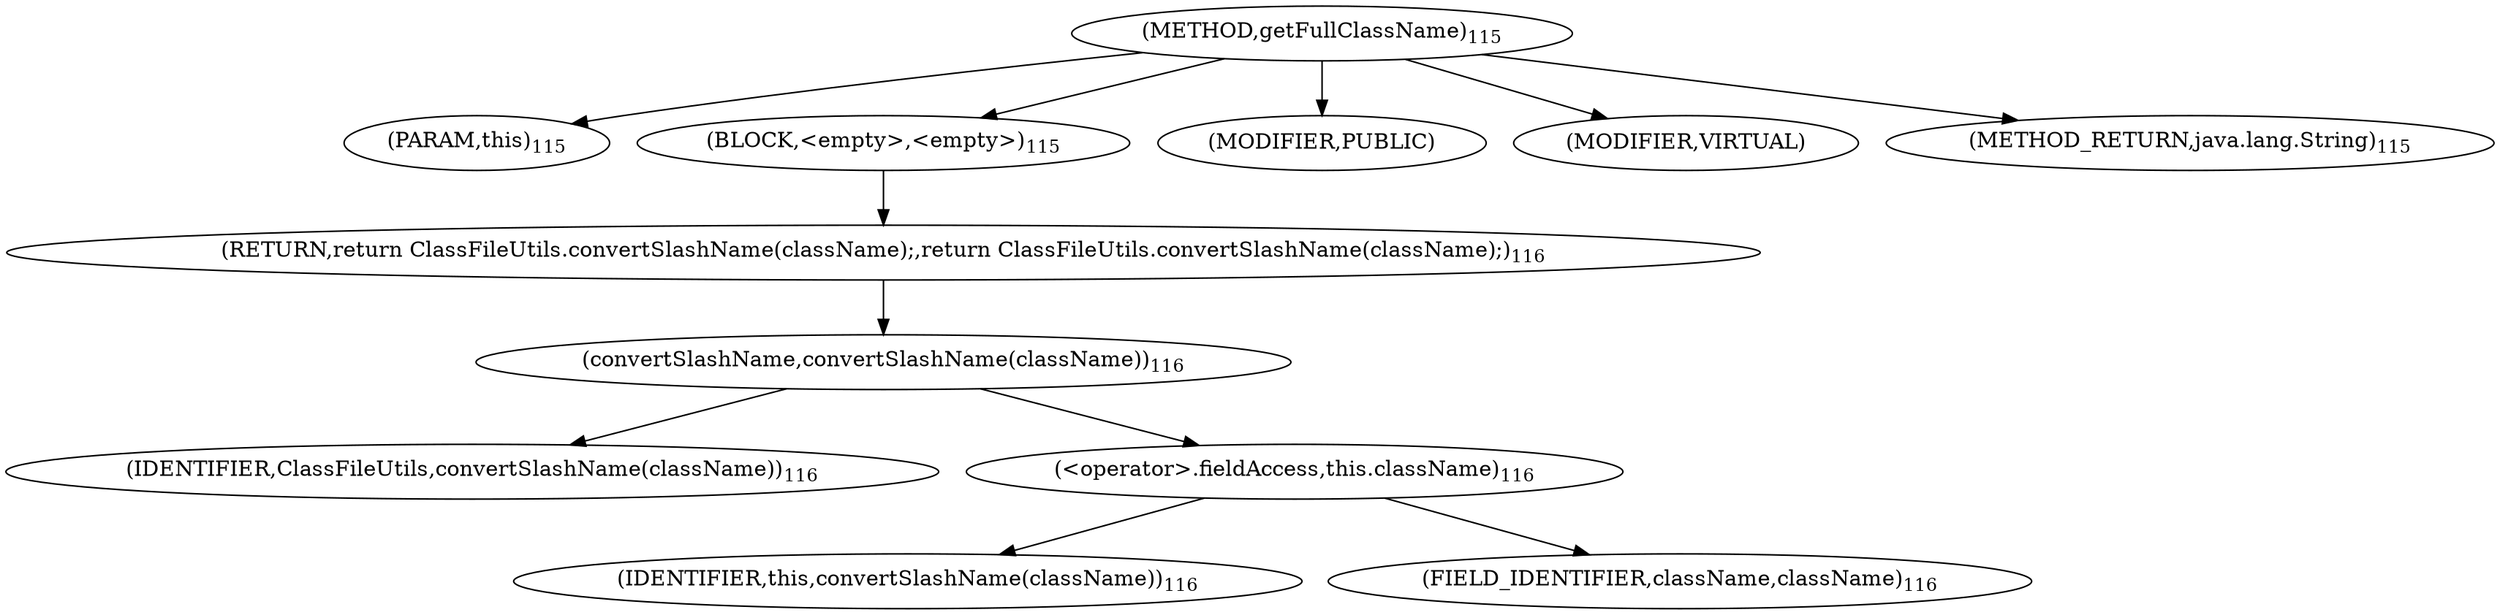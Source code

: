 digraph "getFullClassName" {  
"179" [label = <(METHOD,getFullClassName)<SUB>115</SUB>> ]
"180" [label = <(PARAM,this)<SUB>115</SUB>> ]
"181" [label = <(BLOCK,&lt;empty&gt;,&lt;empty&gt;)<SUB>115</SUB>> ]
"182" [label = <(RETURN,return ClassFileUtils.convertSlashName(className);,return ClassFileUtils.convertSlashName(className);)<SUB>116</SUB>> ]
"183" [label = <(convertSlashName,convertSlashName(className))<SUB>116</SUB>> ]
"184" [label = <(IDENTIFIER,ClassFileUtils,convertSlashName(className))<SUB>116</SUB>> ]
"185" [label = <(&lt;operator&gt;.fieldAccess,this.className)<SUB>116</SUB>> ]
"186" [label = <(IDENTIFIER,this,convertSlashName(className))<SUB>116</SUB>> ]
"187" [label = <(FIELD_IDENTIFIER,className,className)<SUB>116</SUB>> ]
"188" [label = <(MODIFIER,PUBLIC)> ]
"189" [label = <(MODIFIER,VIRTUAL)> ]
"190" [label = <(METHOD_RETURN,java.lang.String)<SUB>115</SUB>> ]
  "179" -> "180" 
  "179" -> "181" 
  "179" -> "188" 
  "179" -> "189" 
  "179" -> "190" 
  "181" -> "182" 
  "182" -> "183" 
  "183" -> "184" 
  "183" -> "185" 
  "185" -> "186" 
  "185" -> "187" 
}
